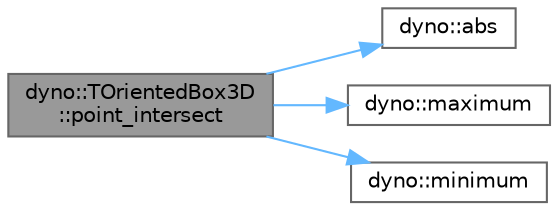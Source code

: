 digraph "dyno::TOrientedBox3D::point_intersect"
{
 // LATEX_PDF_SIZE
  bgcolor="transparent";
  edge [fontname=Helvetica,fontsize=10,labelfontname=Helvetica,labelfontsize=10];
  node [fontname=Helvetica,fontsize=10,shape=box,height=0.2,width=0.4];
  rankdir="LR";
  Node1 [id="Node000001",label="dyno::TOrientedBox3D\l::point_intersect",height=0.2,width=0.4,color="gray40", fillcolor="grey60", style="filled", fontcolor="black",tooltip=" "];
  Node1 -> Node2 [id="edge1_Node000001_Node000002",color="steelblue1",style="solid",tooltip=" "];
  Node2 [id="Node000002",label="dyno::abs",height=0.2,width=0.4,color="grey40", fillcolor="white", style="filled",URL="$namespacedyno.html#a611f1e43a5ee147f9c3f11d256378bbe",tooltip=" "];
  Node1 -> Node3 [id="edge2_Node000001_Node000003",color="steelblue1",style="solid",tooltip=" "];
  Node3 [id="Node000003",label="dyno::maximum",height=0.2,width=0.4,color="grey40", fillcolor="white", style="filled",URL="$namespacedyno.html#ace5ae4adfa4b4997bc8604ad790d8f58",tooltip=" "];
  Node1 -> Node4 [id="edge3_Node000001_Node000004",color="steelblue1",style="solid",tooltip=" "];
  Node4 [id="Node000004",label="dyno::minimum",height=0.2,width=0.4,color="grey40", fillcolor="white", style="filled",URL="$namespacedyno.html#a91f6eb791bd70afce29e83daebadbd26",tooltip=" "];
}
